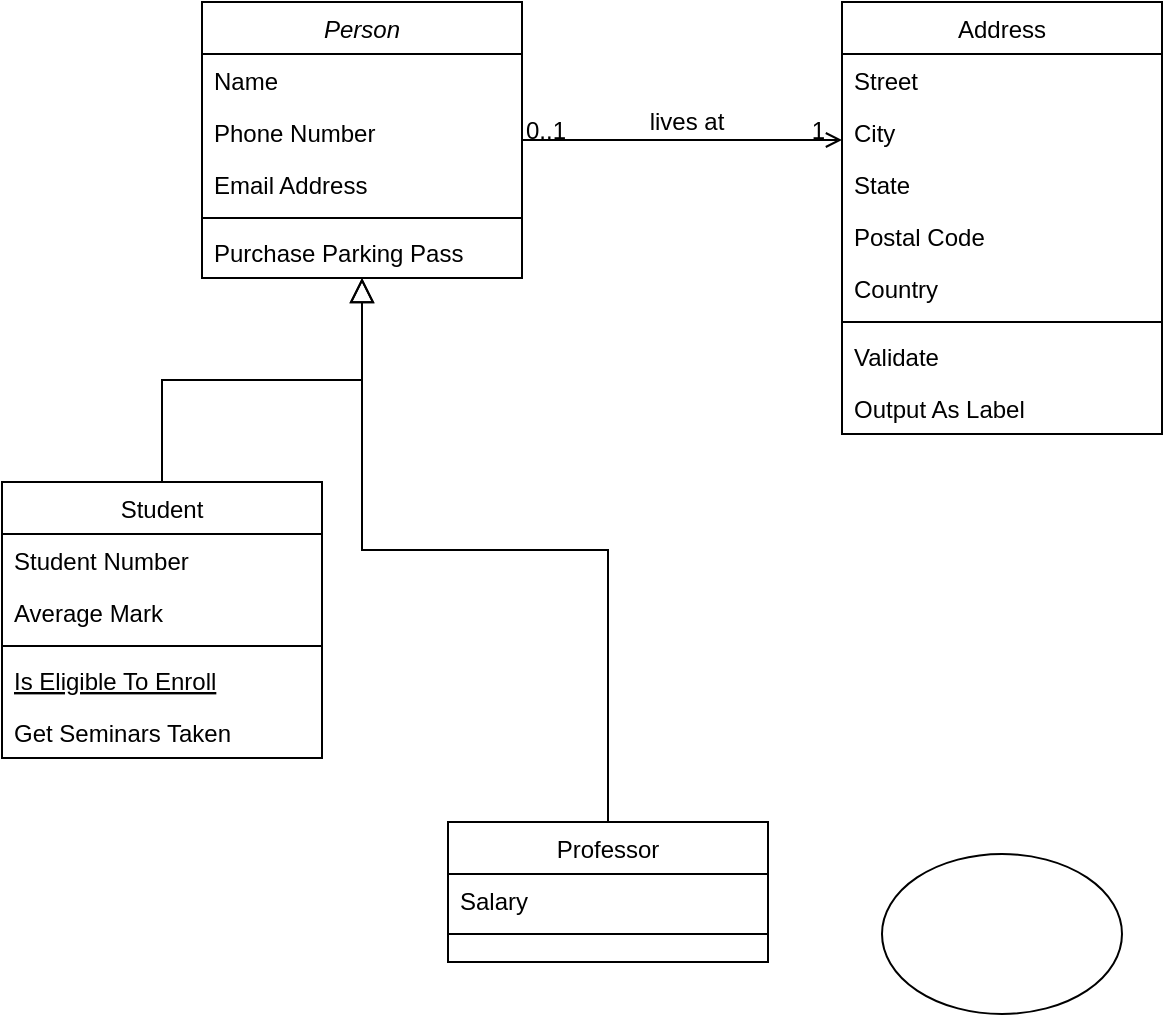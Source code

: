 <mxfile version="24.4.0" type="github">
  <diagram id="zerzWP8qo_dNtrRZIsrN" name="Page-1">
    <mxGraphModel dx="1007" dy="573" grid="1" gridSize="10" guides="1" tooltips="1" connect="1" arrows="1" fold="0" page="1" pageScale="1" pageWidth="826" pageHeight="1169" background="#ffffff" math="0" shadow="0">
      <root>
        <mxCell id="0" />
        <mxCell id="1" parent="0" />
        <mxCell id="22" value="Person" style="swimlane;fontStyle=2;align=center;verticalAlign=top;childLayout=stackLayout;horizontal=1;startSize=26;horizontalStack=0;resizeParent=1;resizeLast=0;collapsible=1;marginBottom=0;swimlaneFillColor=#ffffff;rounded=0;shadow=0;strokeWidth=1;" parent="1" vertex="1">
          <mxGeometry x="210" y="190" width="160" height="138" as="geometry" />
        </mxCell>
        <mxCell id="23" value="Name" style="text;strokeColor=none;fillColor=none;align=left;verticalAlign=top;spacingLeft=4;spacingRight=4;overflow=hidden;rotatable=0;points=[[0,0.5],[1,0.5]];portConstraint=eastwest;" parent="22" vertex="1">
          <mxGeometry y="26" width="160" height="26" as="geometry" />
        </mxCell>
        <mxCell id="26" value="Phone Number" style="text;strokeColor=none;fillColor=none;align=left;verticalAlign=top;spacingLeft=4;spacingRight=4;overflow=hidden;rotatable=0;points=[[0,0.5],[1,0.5]];portConstraint=eastwest;rounded=0;shadow=0;html=0;" parent="22" vertex="1">
          <mxGeometry y="52" width="160" height="26" as="geometry" />
        </mxCell>
        <mxCell id="27" value="Email Address" style="text;strokeColor=none;fillColor=none;align=left;verticalAlign=top;spacingLeft=4;spacingRight=4;overflow=hidden;rotatable=0;points=[[0,0.5],[1,0.5]];portConstraint=eastwest;rounded=0;shadow=0;html=0;" parent="22" vertex="1">
          <mxGeometry y="78" width="160" height="26" as="geometry" />
        </mxCell>
        <mxCell id="24" value="" style="line;html=1;strokeWidth=1;fillColor=none;align=left;verticalAlign=middle;spacingTop=-1;spacingLeft=3;spacingRight=3;rotatable=0;labelPosition=right;points=[];portConstraint=eastwest;" parent="22" vertex="1">
          <mxGeometry y="104" width="160" height="8" as="geometry" />
        </mxCell>
        <mxCell id="25" value="Purchase Parking Pass" style="text;strokeColor=none;fillColor=none;align=left;verticalAlign=top;spacingLeft=4;spacingRight=4;overflow=hidden;rotatable=0;points=[[0,0.5],[1,0.5]];portConstraint=eastwest;" parent="22" vertex="1">
          <mxGeometry y="112" width="160" height="26" as="geometry" />
        </mxCell>
        <mxCell id="28" value="Student" style="swimlane;fontStyle=0;align=center;verticalAlign=top;childLayout=stackLayout;horizontal=1;startSize=26;horizontalStack=0;resizeParent=1;resizeLast=0;collapsible=1;marginBottom=0;swimlaneFillColor=#ffffff;rounded=0;shadow=0;strokeWidth=1;" parent="1" vertex="1">
          <mxGeometry x="110" y="430" width="160" height="138" as="geometry" />
        </mxCell>
        <mxCell id="29" value="Student Number" style="text;strokeColor=none;fillColor=none;align=left;verticalAlign=top;spacingLeft=4;spacingRight=4;overflow=hidden;rotatable=0;points=[[0,0.5],[1,0.5]];portConstraint=eastwest;" parent="28" vertex="1">
          <mxGeometry y="26" width="160" height="26" as="geometry" />
        </mxCell>
        <mxCell id="30" value="Average Mark" style="text;strokeColor=none;fillColor=none;align=left;verticalAlign=top;spacingLeft=4;spacingRight=4;overflow=hidden;rotatable=0;points=[[0,0.5],[1,0.5]];portConstraint=eastwest;rounded=0;shadow=0;html=0;" parent="28" vertex="1">
          <mxGeometry y="52" width="160" height="26" as="geometry" />
        </mxCell>
        <mxCell id="32" value="" style="line;html=1;strokeWidth=1;fillColor=none;align=left;verticalAlign=middle;spacingTop=-1;spacingLeft=3;spacingRight=3;rotatable=0;labelPosition=right;points=[];portConstraint=eastwest;" parent="28" vertex="1">
          <mxGeometry y="78" width="160" height="8" as="geometry" />
        </mxCell>
        <mxCell id="33" value="Is Eligible To Enroll" style="text;strokeColor=none;fillColor=none;align=left;verticalAlign=top;spacingLeft=4;spacingRight=4;overflow=hidden;rotatable=0;points=[[0,0.5],[1,0.5]];portConstraint=eastwest;fontStyle=4" parent="28" vertex="1">
          <mxGeometry y="86" width="160" height="26" as="geometry" />
        </mxCell>
        <mxCell id="34" value="Get Seminars Taken" style="text;strokeColor=none;fillColor=none;align=left;verticalAlign=top;spacingLeft=4;spacingRight=4;overflow=hidden;rotatable=0;points=[[0,0.5],[1,0.5]];portConstraint=eastwest;" parent="28" vertex="1">
          <mxGeometry y="112" width="160" height="26" as="geometry" />
        </mxCell>
        <mxCell id="35" value="" style="endArrow=block;endSize=10;endFill=0;shadow=0;strokeWidth=1;edgeStyle=orthogonalEdgeStyle;rounded=0;" parent="1" source="28" target="22" edge="1">
          <mxGeometry width="160" relative="1" as="geometry">
            <mxPoint x="190" y="270" as="sourcePoint" />
            <mxPoint x="190" y="270" as="targetPoint" />
            <Array as="points">
              <mxPoint x="190" y="379" />
              <mxPoint x="290" y="379" />
            </Array>
          </mxGeometry>
        </mxCell>
        <mxCell id="36" value="Professor" style="swimlane;fontStyle=0;align=center;verticalAlign=top;childLayout=stackLayout;horizontal=1;startSize=26;horizontalStack=0;resizeParent=1;resizeLast=0;collapsible=1;marginBottom=0;swimlaneFillColor=#ffffff;rounded=0;shadow=0;strokeWidth=1;" parent="1" vertex="1">
          <mxGeometry x="333" y="600" width="160" height="70" as="geometry" />
        </mxCell>
        <mxCell id="37" value="Salary" style="text;strokeColor=none;fillColor=none;align=left;verticalAlign=top;spacingLeft=4;spacingRight=4;overflow=hidden;rotatable=0;points=[[0,0.5],[1,0.5]];portConstraint=eastwest;" parent="36" vertex="1">
          <mxGeometry y="26" width="160" height="26" as="geometry" />
        </mxCell>
        <mxCell id="39" value="" style="line;html=1;strokeWidth=1;fillColor=none;align=left;verticalAlign=middle;spacingTop=-1;spacingLeft=3;spacingRight=3;rotatable=0;labelPosition=right;points=[];portConstraint=eastwest;" parent="36" vertex="1">
          <mxGeometry y="52" width="160" height="8" as="geometry" />
        </mxCell>
        <mxCell id="42" value="" style="endArrow=block;endSize=10;endFill=0;shadow=0;strokeWidth=1;edgeStyle=orthogonalEdgeStyle;rounded=0;" parent="1" source="36" target="22" edge="1">
          <mxGeometry width="160" relative="1" as="geometry">
            <mxPoint x="200" y="440" as="sourcePoint" />
            <mxPoint x="300" y="338" as="targetPoint" />
          </mxGeometry>
        </mxCell>
        <mxCell id="43" value="Address" style="swimlane;fontStyle=0;align=center;verticalAlign=top;childLayout=stackLayout;horizontal=1;startSize=26;horizontalStack=0;resizeParent=1;resizeLast=0;collapsible=1;marginBottom=0;swimlaneFillColor=#ffffff;rounded=0;shadow=0;strokeWidth=1;" parent="1" vertex="1">
          <mxGeometry x="530" y="190" width="160" height="216" as="geometry" />
        </mxCell>
        <mxCell id="44" value="Street" style="text;strokeColor=none;fillColor=none;align=left;verticalAlign=top;spacingLeft=4;spacingRight=4;overflow=hidden;rotatable=0;points=[[0,0.5],[1,0.5]];portConstraint=eastwest;" parent="43" vertex="1">
          <mxGeometry y="26" width="160" height="26" as="geometry" />
        </mxCell>
        <mxCell id="45" value="City" style="text;strokeColor=none;fillColor=none;align=left;verticalAlign=top;spacingLeft=4;spacingRight=4;overflow=hidden;rotatable=0;points=[[0,0.5],[1,0.5]];portConstraint=eastwest;rounded=0;shadow=0;html=0;" parent="43" vertex="1">
          <mxGeometry y="52" width="160" height="26" as="geometry" />
        </mxCell>
        <mxCell id="46" value="State" style="text;strokeColor=none;fillColor=none;align=left;verticalAlign=top;spacingLeft=4;spacingRight=4;overflow=hidden;rotatable=0;points=[[0,0.5],[1,0.5]];portConstraint=eastwest;rounded=0;shadow=0;html=0;" parent="43" vertex="1">
          <mxGeometry y="78" width="160" height="26" as="geometry" />
        </mxCell>
        <mxCell id="49" value="Postal Code" style="text;strokeColor=none;fillColor=none;align=left;verticalAlign=top;spacingLeft=4;spacingRight=4;overflow=hidden;rotatable=0;points=[[0,0.5],[1,0.5]];portConstraint=eastwest;rounded=0;shadow=0;html=0;" parent="43" vertex="1">
          <mxGeometry y="104" width="160" height="26" as="geometry" />
        </mxCell>
        <mxCell id="50" value="Country" style="text;strokeColor=none;fillColor=none;align=left;verticalAlign=top;spacingLeft=4;spacingRight=4;overflow=hidden;rotatable=0;points=[[0,0.5],[1,0.5]];portConstraint=eastwest;rounded=0;shadow=0;html=0;" parent="43" vertex="1">
          <mxGeometry y="130" width="160" height="26" as="geometry" />
        </mxCell>
        <mxCell id="47" value="" style="line;html=1;strokeWidth=1;fillColor=none;align=left;verticalAlign=middle;spacingTop=-1;spacingLeft=3;spacingRight=3;rotatable=0;labelPosition=right;points=[];portConstraint=eastwest;" parent="43" vertex="1">
          <mxGeometry y="156" width="160" height="8" as="geometry" />
        </mxCell>
        <mxCell id="48" value="Validate" style="text;strokeColor=none;fillColor=none;align=left;verticalAlign=top;spacingLeft=4;spacingRight=4;overflow=hidden;rotatable=0;points=[[0,0.5],[1,0.5]];portConstraint=eastwest;" parent="43" vertex="1">
          <mxGeometry y="164" width="160" height="26" as="geometry" />
        </mxCell>
        <mxCell id="51" value="Output As Label" style="text;strokeColor=none;fillColor=none;align=left;verticalAlign=top;spacingLeft=4;spacingRight=4;overflow=hidden;rotatable=0;points=[[0,0.5],[1,0.5]];portConstraint=eastwest;" parent="43" vertex="1">
          <mxGeometry y="190" width="160" height="26" as="geometry" />
        </mxCell>
        <mxCell id="52" value="" style="endArrow=open;edgeStyle=orthogonalEdgeStyle;shadow=0;strokeWidth=1;strokeColor=#000000;rounded=0;endFill=1;" parent="1" edge="1">
          <mxGeometry x="0.5" y="41" relative="1" as="geometry">
            <mxPoint x="370" y="259" as="sourcePoint" />
            <mxPoint x="530" y="259" as="targetPoint" />
            <Array as="points">
              <mxPoint x="490" y="259" />
              <mxPoint x="490" y="259" />
            </Array>
            <mxPoint x="-40" y="32" as="offset" />
          </mxGeometry>
        </mxCell>
        <mxCell id="53" value="0..1" style="resizable=0;align=left;verticalAlign=bottom;labelBackgroundColor=none;fontSize=12;" parent="52" connectable="0" vertex="1">
          <mxGeometry x="-1" relative="1" as="geometry">
            <mxPoint y="4" as="offset" />
          </mxGeometry>
        </mxCell>
        <mxCell id="54" value="1" style="resizable=0;align=right;verticalAlign=bottom;labelBackgroundColor=none;fontSize=12;" parent="52" connectable="0" vertex="1">
          <mxGeometry x="1" relative="1" as="geometry">
            <mxPoint x="-7" y="4" as="offset" />
          </mxGeometry>
        </mxCell>
        <mxCell id="57" value="lives at" style="text;html=1;resizable=0;points=[];;align=center;verticalAlign=middle;labelBackgroundColor=none;rounded=0;shadow=0;strokeWidth=1;fontSize=12;" parent="52" vertex="1" connectable="0">
          <mxGeometry x="0.5" y="49" relative="1" as="geometry">
            <mxPoint x="-38" y="40" as="offset" />
          </mxGeometry>
        </mxCell>
        <mxCell id="u8HhJBFf0PtEkoVrY99i-57" value="" style="ellipse;whiteSpace=wrap;html=1;" vertex="1" parent="1">
          <mxGeometry x="550" y="616" width="120" height="80" as="geometry" />
        </mxCell>
      </root>
    </mxGraphModel>
  </diagram>
</mxfile>
